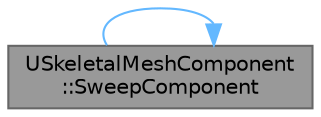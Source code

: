 digraph "USkeletalMeshComponent::SweepComponent"
{
 // INTERACTIVE_SVG=YES
 // LATEX_PDF_SIZE
  bgcolor="transparent";
  edge [fontname=Helvetica,fontsize=10,labelfontname=Helvetica,labelfontsize=10];
  node [fontname=Helvetica,fontsize=10,shape=box,height=0.2,width=0.4];
  rankdir="LR";
  Node1 [id="Node000001",label="USkeletalMeshComponent\l::SweepComponent",height=0.2,width=0.4,color="gray40", fillcolor="grey60", style="filled", fontcolor="black",tooltip="Trace a shape against just this component."];
  Node1 -> Node1 [id="edge1_Node000001_Node000001",color="steelblue1",style="solid",tooltip=" "];
}
